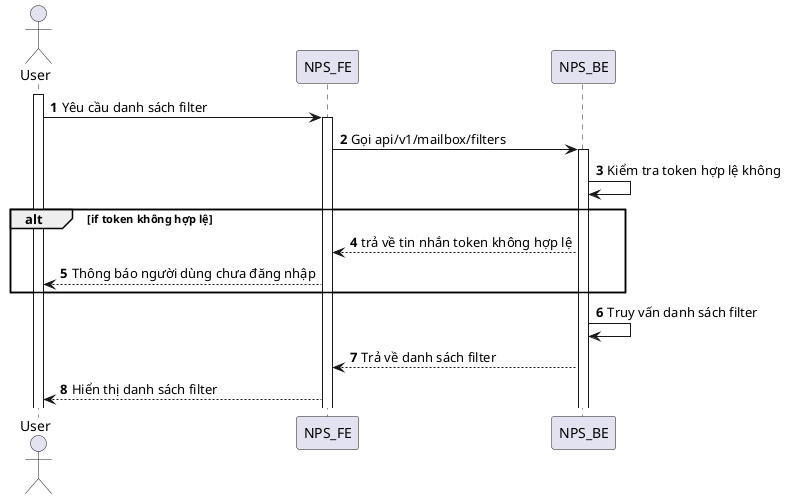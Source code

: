 @startuml
autonumber
actor User
activate User
User -> NPS_FE: Yêu cầu danh sách filter
activate NPS_FE
NPS_FE -> NPS_BE: Gọi api/v1/mailbox/filters
activate NPS_BE
NPS_BE -> NPS_BE: Kiểm tra token hợp lệ không
alt if token không hợp lệ
NPS_BE --> NPS_FE: trả về tin nhắn token không hợp lệ
NPS_FE --> User: Thông báo người dùng chưa đăng nhập
end
NPS_BE -> NPS_BE: Truy vấn danh sách filter
NPS_BE --> NPS_FE: Trả về danh sách filter
NPS_FE --> User: Hiển thị danh sách filter
@enduml